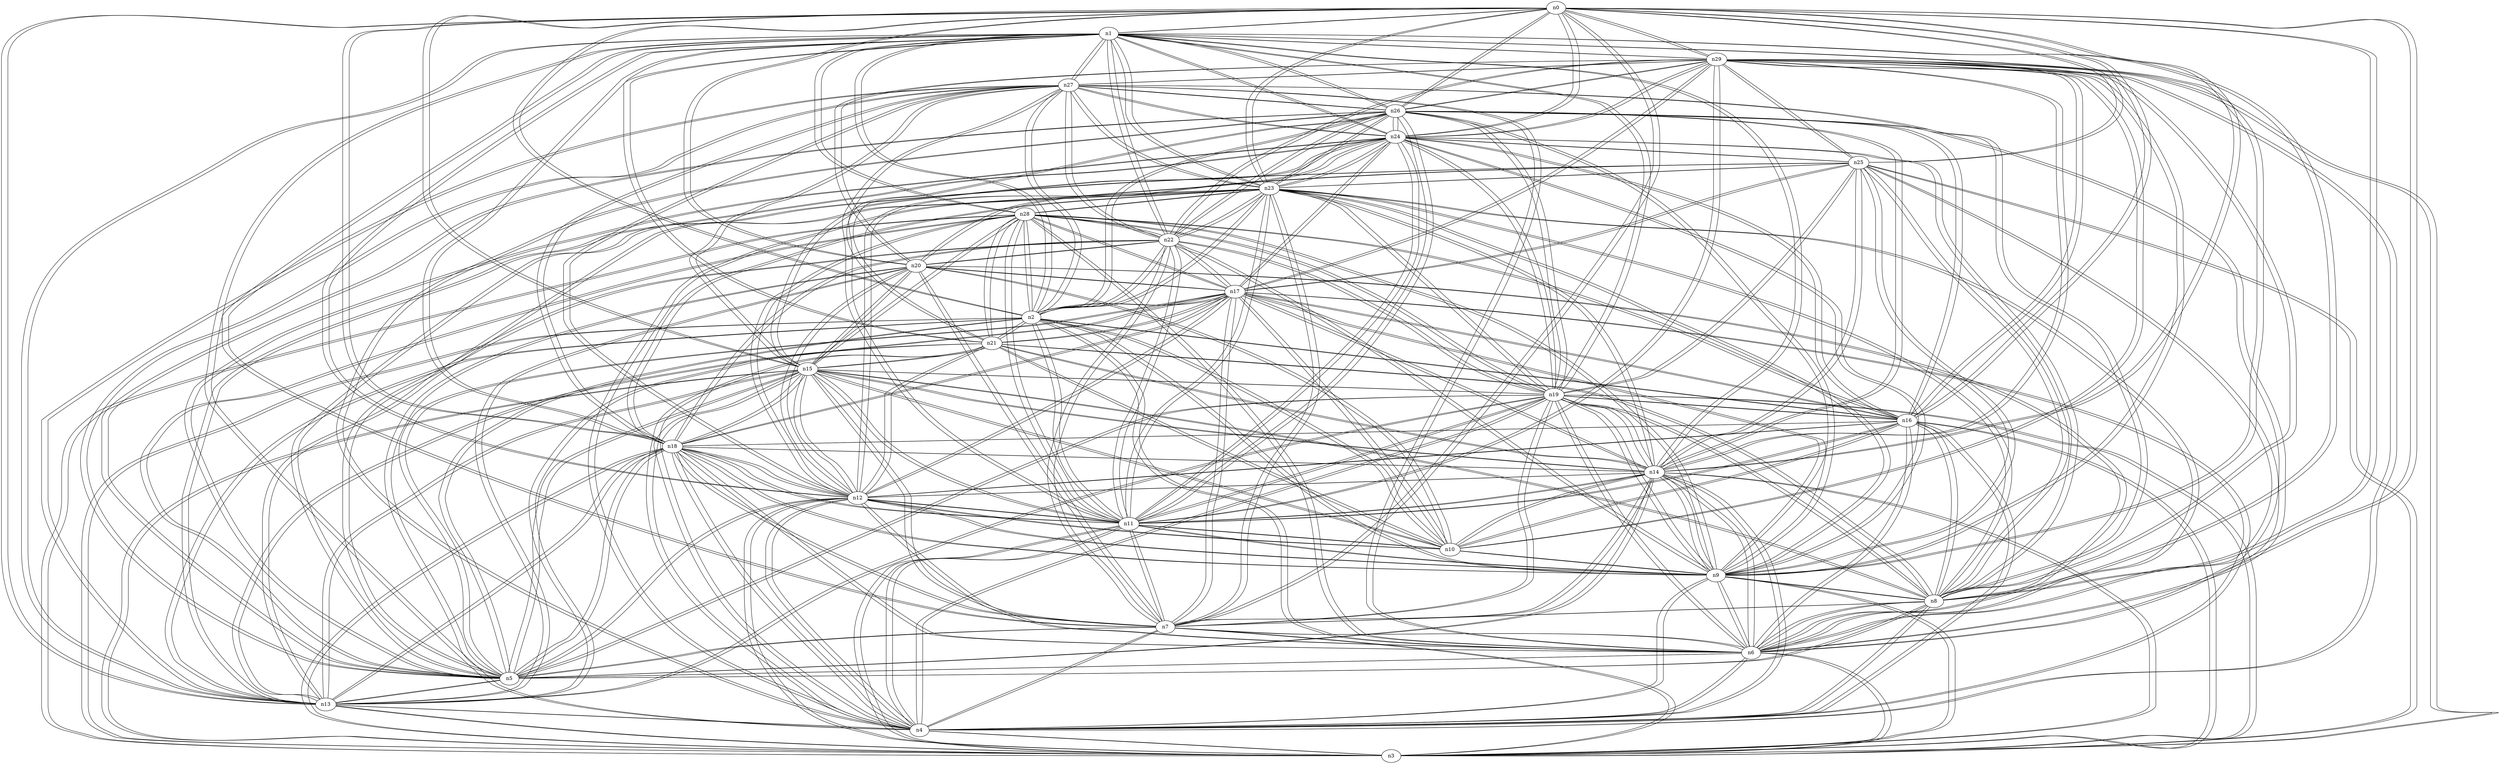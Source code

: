 graph {
n0;
n1;
n2;
n3;
n4;
n5;
n6;
n7;
n8;
n9;
n10;
n11;
n12;
n13;
n14;
n15;
n16;
n17;
n18;
n19;
n20;
n21;
n22;
n23;
n24;
n25;
n26;
n27;
n28;
n29;
n0 -- n23;
n0 -- n15;
n0 -- n2;
n0 -- n13;
n0 -- n8;
n0 -- n24;
n0 -- n6;
n0 -- n16;
n0 -- n20;
n0 -- n1;
n0 -- n26;
n0 -- n7;
n0 -- n25;
n0 -- n14;
n0 -- n18;
n0 -- n29;
n1 -- n23;
n1 -- n2;
n1 -- n19;
n1 -- n13;
n1 -- n8;
n1 -- n24;
n1 -- n28;
n1 -- n12;
n1 -- n9;
n1 -- n22;
n1 -- n0;
n1 -- n26;
n1 -- n4;
n1 -- n7;
n1 -- n21;
n1 -- n14;
n1 -- n18;
n1 -- n27;
n1 -- n29;
n2 -- n23;
n2 -- n17;
n2 -- n11;
n2 -- n13;
n2 -- n28;
n2 -- n3;
n2 -- n6;
n2 -- n16;
n2 -- n22;
n2 -- n9;
n2 -- n5;
n2 -- n0;
n2 -- n10;
n2 -- n26;
n2 -- n1;
n2 -- n21;
n2 -- n27;
n3 -- n15;
n3 -- n2;
n3 -- n19;
n3 -- n11;
n3 -- n13;
n3 -- n28;
n3 -- n6;
n3 -- n12;
n3 -- n16;
n3 -- n9;
n3 -- n7;
n3 -- n4;
n3 -- n25;
n3 -- n14;
n3 -- n18;
n3 -- n29;
n4 -- n23;
n4 -- n19;
n4 -- n15;
n4 -- n17;
n4 -- n13;
n4 -- n11;
n4 -- n8;
n4 -- n3;
n4 -- n6;
n4 -- n12;
n4 -- n16;
n4 -- n9;
n4 -- n1;
n4 -- n26;
n4 -- n7;
n4 -- n21;
n4 -- n14;
n4 -- n18;
n4 -- n29;
n5 -- n17;
n5 -- n2;
n5 -- n15;
n5 -- n19;
n5 -- n13;
n5 -- n8;
n5 -- n24;
n5 -- n28;
n5 -- n6;
n5 -- n12;
n5 -- n20;
n5 -- n22;
n5 -- n26;
n5 -- n7;
n5 -- n25;
n5 -- n14;
n5 -- n18;
n5 -- n27;
n6 -- n23;
n6 -- n19;
n6 -- n2;
n6 -- n15;
n6 -- n8;
n6 -- n28;
n6 -- n3;
n6 -- n16;
n6 -- n20;
n6 -- n9;
n6 -- n5;
n6 -- n0;
n6 -- n26;
n6 -- n4;
n6 -- n7;
n6 -- n25;
n6 -- n14;
n6 -- n18;
n6 -- n27;
n7 -- n23;
n7 -- n19;
n7 -- n17;
n7 -- n11;
n7 -- n8;
n7 -- n3;
n7 -- n6;
n7 -- n12;
n7 -- n20;
n7 -- n22;
n7 -- n5;
n7 -- n0;
n7 -- n1;
n7 -- n4;
n7 -- n14;
n7 -- n18;
n8 -- n23;
n8 -- n15;
n8 -- n19;
n8 -- n24;
n8 -- n6;
n8 -- n16;
n8 -- n9;
n8 -- n5;
n8 -- n0;
n8 -- n1;
n8 -- n7;
n8 -- n4;
n8 -- n25;
n8 -- n21;
n8 -- n27;
n8 -- n29;
n9 -- n23;
n9 -- n17;
n9 -- n19;
n9 -- n2;
n9 -- n11;
n9 -- n8;
n9 -- n28;
n9 -- n24;
n9 -- n3;
n9 -- n6;
n9 -- n12;
n9 -- n22;
n9 -- n10;
n9 -- n1;
n9 -- n26;
n9 -- n4;
n9 -- n25;
n9 -- n14;
n9 -- n18;
n9 -- n29;
n10 -- n17;
n10 -- n2;
n10 -- n15;
n10 -- n11;
n10 -- n21;
n10 -- n12;
n10 -- n16;
n10 -- n20;
n10 -- n14;
n10 -- n9;
n10 -- n29;
n11 -- n23;
n11 -- n15;
n11 -- n2;
n11 -- n19;
n11 -- n24;
n11 -- n28;
n11 -- n3;
n11 -- n12;
n11 -- n16;
n11 -- n9;
n11 -- n22;
n11 -- n10;
n11 -- n26;
n11 -- n7;
n11 -- n4;
n11 -- n14;
n11 -- n18;
n11 -- n27;
n11 -- n29;
n12 -- n17;
n12 -- n15;
n12 -- n11;
n12 -- n28;
n12 -- n3;
n12 -- n16;
n12 -- n20;
n12 -- n9;
n12 -- n5;
n12 -- n10;
n12 -- n1;
n12 -- n7;
n12 -- n4;
n12 -- n21;
n12 -- n25;
n12 -- n14;
n12 -- n18;
n12 -- n27;
n13 -- n23;
n13 -- n15;
n13 -- n19;
n13 -- n2;
n13 -- n17;
n13 -- n24;
n13 -- n3;
n13 -- n20;
n13 -- n5;
n13 -- n0;
n13 -- n1;
n13 -- n4;
n13 -- n21;
n13 -- n18;
n13 -- n27;
n14 -- n23;
n14 -- n15;
n14 -- n17;
n14 -- n19;
n14 -- n11;
n14 -- n3;
n14 -- n6;
n14 -- n12;
n14 -- n9;
n14 -- n5;
n14 -- n10;
n14 -- n0;
n14 -- n1;
n14 -- n26;
n14 -- n7;
n14 -- n4;
n14 -- n21;
n14 -- n25;
n14 -- n18;
n14 -- n29;
n15 -- n19;
n15 -- n11;
n15 -- n13;
n15 -- n8;
n15 -- n24;
n15 -- n28;
n15 -- n3;
n15 -- n6;
n15 -- n12;
n15 -- n20;
n15 -- n5;
n15 -- n0;
n15 -- n10;
n15 -- n4;
n15 -- n21;
n15 -- n14;
n15 -- n18;
n15 -- n27;
n16 -- n17;
n16 -- n2;
n16 -- n19;
n16 -- n11;
n16 -- n8;
n16 -- n24;
n16 -- n28;
n16 -- n3;
n16 -- n6;
n16 -- n12;
n16 -- n10;
n16 -- n0;
n16 -- n26;
n16 -- n4;
n16 -- n18;
n16 -- n29;
n17 -- n2;
n17 -- n13;
n17 -- n28;
n17 -- n24;
n17 -- n12;
n17 -- n16;
n17 -- n20;
n17 -- n9;
n17 -- n22;
n17 -- n5;
n17 -- n10;
n17 -- n4;
n17 -- n7;
n17 -- n21;
n17 -- n25;
n17 -- n14;
n17 -- n18;
n17 -- n29;
n18 -- n23;
n18 -- n15;
n18 -- n17;
n18 -- n13;
n18 -- n11;
n18 -- n3;
n18 -- n6;
n18 -- n12;
n18 -- n16;
n18 -- n22;
n18 -- n9;
n18 -- n5;
n18 -- n0;
n18 -- n1;
n18 -- n4;
n18 -- n7;
n18 -- n14;
n18 -- n27;
n19 -- n23;
n19 -- n15;
n19 -- n11;
n19 -- n13;
n19 -- n8;
n19 -- n28;
n19 -- n24;
n19 -- n3;
n19 -- n6;
n19 -- n16;
n19 -- n22;
n19 -- n9;
n19 -- n5;
n19 -- n26;
n19 -- n1;
n19 -- n7;
n19 -- n4;
n19 -- n25;
n19 -- n14;
n20 -- n10;
n20 -- n17;
n20 -- n0;
n20 -- n15;
n20 -- n13;
n20 -- n24;
n20 -- n6;
n20 -- n7;
n20 -- n12;
n20 -- n22;
n20 -- n5;
n20 -- n29;
n21 -- n17;
n21 -- n10;
n21 -- n2;
n21 -- n15;
n21 -- n13;
n21 -- n8;
n21 -- n1;
n21 -- n26;
n21 -- n28;
n21 -- n4;
n21 -- n12;
n21 -- n14;
n22 -- n23;
n22 -- n19;
n22 -- n2;
n22 -- n17;
n22 -- n11;
n22 -- n28;
n22 -- n20;
n22 -- n9;
n22 -- n5;
n22 -- n26;
n22 -- n1;
n22 -- n7;
n22 -- n18;
n22 -- n27;
n22 -- n29;
n23 -- n2;
n23 -- n19;
n23 -- n11;
n23 -- n13;
n23 -- n8;
n23 -- n28;
n23 -- n24;
n23 -- n6;
n23 -- n22;
n23 -- n9;
n23 -- n0;
n23 -- n26;
n23 -- n1;
n23 -- n4;
n23 -- n7;
n23 -- n25;
n23 -- n14;
n23 -- n18;
n23 -- n27;
n24 -- n23;
n24 -- n15;
n24 -- n19;
n24 -- n17;
n24 -- n11;
n24 -- n13;
n24 -- n8;
n24 -- n16;
n24 -- n20;
n24 -- n9;
n24 -- n5;
n24 -- n0;
n24 -- n1;
n24 -- n26;
n24 -- n25;
n24 -- n27;
n24 -- n29;
n25 -- n23;
n25 -- n19;
n25 -- n17;
n25 -- n8;
n25 -- n24;
n25 -- n3;
n25 -- n6;
n25 -- n12;
n25 -- n9;
n25 -- n5;
n25 -- n0;
n25 -- n14;
n25 -- n29;
n26 -- n23;
n26 -- n2;
n26 -- n19;
n26 -- n11;
n26 -- n24;
n26 -- n6;
n26 -- n16;
n26 -- n9;
n26 -- n22;
n26 -- n5;
n26 -- n0;
n26 -- n1;
n26 -- n4;
n26 -- n21;
n26 -- n14;
n26 -- n27;
n26 -- n29;
n27 -- n23;
n27 -- n15;
n27 -- n2;
n27 -- n13;
n27 -- n11;
n27 -- n8;
n27 -- n24;
n27 -- n6;
n27 -- n12;
n27 -- n22;
n27 -- n5;
n27 -- n1;
n27 -- n26;
n27 -- n18;
n27 -- n29;
n28 -- n23;
n28 -- n2;
n28 -- n17;
n28 -- n19;
n28 -- n15;
n28 -- n11;
n28 -- n3;
n28 -- n6;
n28 -- n12;
n28 -- n16;
n28 -- n9;
n28 -- n22;
n28 -- n5;
n28 -- n1;
n28 -- n21;
n29 -- n17;
n29 -- n11;
n29 -- n8;
n29 -- n24;
n29 -- n3;
n29 -- n16;
n29 -- n20;
n29 -- n22;
n29 -- n9;
n29 -- n10;
n29 -- n0;
n29 -- n1;
n29 -- n26;
n29 -- n4;
n29 -- n25;
n29 -- n14;
n29 -- n27;
}
